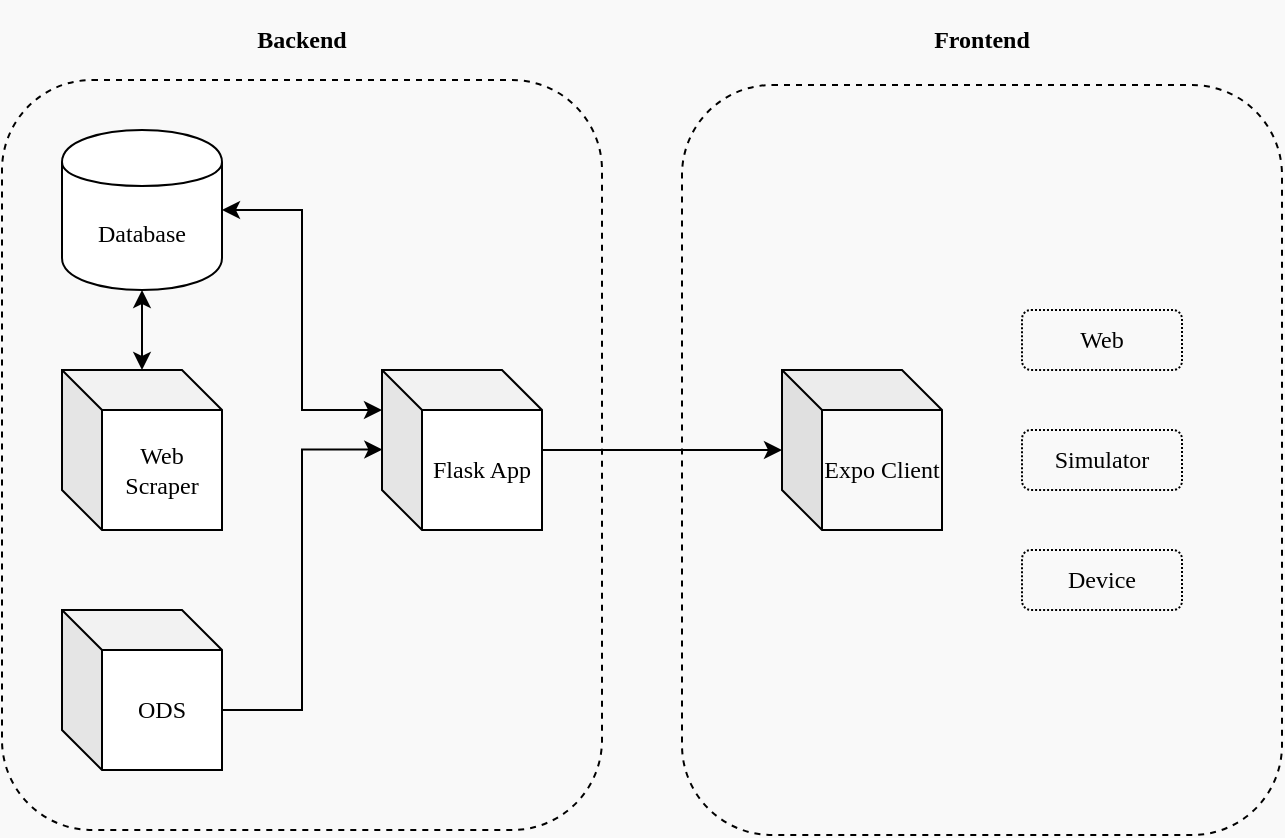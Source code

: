 <mxfile version="12.5.4" type="device"><diagram id="A4rgOBFHOdLzXdAt-deh" name="Page-1"><mxGraphModel dx="1115" dy="708" grid="1" gridSize="10" guides="1" tooltips="1" connect="1" arrows="1" fold="1" page="1" pageScale="1" pageWidth="850" pageHeight="1100" background="#F9F9F9" math="0" shadow="0"><root><mxCell id="0"/><mxCell id="1" parent="0"/><mxCell id="ZaFcKcPc9sSLXeCwLzqM-25" style="edgeStyle=orthogonalEdgeStyle;rounded=0;orthogonalLoop=1;jettySize=auto;html=1;exitX=0;exitY=0;exitDx=80;exitDy=50;exitPerimeter=0;entryX=0.002;entryY=0.497;entryDx=0;entryDy=0;entryPerimeter=0;startArrow=none;startFill=0;" parent="1" source="ZaFcKcPc9sSLXeCwLzqM-2" target="ZaFcKcPc9sSLXeCwLzqM-4" edge="1"><mxGeometry relative="1" as="geometry"/></mxCell><mxCell id="ZaFcKcPc9sSLXeCwLzqM-2" value="&lt;font face=&quot;Verdana&quot;&gt;ODS&lt;/font&gt;" style="shape=cube;whiteSpace=wrap;html=1;boundedLbl=1;backgroundOutline=1;darkOpacity=0.05;darkOpacity2=0.1;" parent="1" vertex="1"><mxGeometry x="40" y="305" width="80" height="80" as="geometry"/></mxCell><mxCell id="ZaFcKcPc9sSLXeCwLzqM-3" value="&lt;font face=&quot;Verdana&quot;&gt;Database&lt;/font&gt;" style="shape=cylinder;whiteSpace=wrap;html=1;boundedLbl=1;backgroundOutline=1;" parent="1" vertex="1"><mxGeometry x="40" y="65" width="80" height="80" as="geometry"/></mxCell><mxCell id="ZaFcKcPc9sSLXeCwLzqM-22" style="edgeStyle=orthogonalEdgeStyle;rounded=0;orthogonalLoop=1;jettySize=auto;html=1;entryX=1;entryY=0.5;entryDx=0;entryDy=0;startArrow=classic;startFill=1;" parent="1" source="ZaFcKcPc9sSLXeCwLzqM-4" target="ZaFcKcPc9sSLXeCwLzqM-3" edge="1"><mxGeometry relative="1" as="geometry"><Array as="points"><mxPoint x="160" y="205"/><mxPoint x="160" y="105"/></Array></mxGeometry></mxCell><mxCell id="ZaFcKcPc9sSLXeCwLzqM-27" style="edgeStyle=orthogonalEdgeStyle;rounded=0;orthogonalLoop=1;jettySize=auto;html=1;startArrow=none;startFill=0;" parent="1" source="ZaFcKcPc9sSLXeCwLzqM-4" target="ZaFcKcPc9sSLXeCwLzqM-13" edge="1"><mxGeometry relative="1" as="geometry"/></mxCell><mxCell id="ZaFcKcPc9sSLXeCwLzqM-4" value="&lt;font face=&quot;Verdana&quot;&gt;Flask App&lt;/font&gt;" style="shape=cube;whiteSpace=wrap;html=1;boundedLbl=1;backgroundOutline=1;darkOpacity=0.05;darkOpacity2=0.1;" parent="1" vertex="1"><mxGeometry x="200" y="185" width="80" height="80" as="geometry"/></mxCell><mxCell id="ZaFcKcPc9sSLXeCwLzqM-6" style="edgeStyle=orthogonalEdgeStyle;rounded=0;orthogonalLoop=1;jettySize=auto;html=1;entryX=0.5;entryY=1;entryDx=0;entryDy=0;startArrow=classic;startFill=1;" parent="1" source="ZaFcKcPc9sSLXeCwLzqM-5" target="ZaFcKcPc9sSLXeCwLzqM-3" edge="1"><mxGeometry relative="1" as="geometry"/></mxCell><mxCell id="ZaFcKcPc9sSLXeCwLzqM-12" value="" style="rounded=1;whiteSpace=wrap;html=1;dashed=1;fillColor=none;" parent="1" vertex="1"><mxGeometry x="10" y="40" width="300" height="375" as="geometry"/></mxCell><mxCell id="ZaFcKcPc9sSLXeCwLzqM-13" value="&lt;font face=&quot;Verdana&quot;&gt;Expo Client&lt;/font&gt;" style="shape=cube;whiteSpace=wrap;html=1;boundedLbl=1;backgroundOutline=1;darkOpacity=0.05;darkOpacity2=0.1;rounded=1;fillColor=none;" parent="1" vertex="1"><mxGeometry x="400" y="185" width="80" height="80" as="geometry"/></mxCell><mxCell id="ZaFcKcPc9sSLXeCwLzqM-18" value="Web" style="rounded=1;whiteSpace=wrap;html=1;fillColor=none;dashed=1;dashPattern=1 1;fontFamily=Verdana;" parent="1" vertex="1"><mxGeometry x="520" y="155" width="80" height="30" as="geometry"/></mxCell><mxCell id="ZaFcKcPc9sSLXeCwLzqM-19" value="&lt;font face=&quot;Verdana&quot;&gt;Device&lt;/font&gt;" style="rounded=1;whiteSpace=wrap;html=1;fillColor=none;dashed=1;dashPattern=1 1;" parent="1" vertex="1"><mxGeometry x="520" y="275" width="80" height="30" as="geometry"/></mxCell><mxCell id="ZaFcKcPc9sSLXeCwLzqM-20" value="&lt;font face=&quot;Verdana&quot;&gt;Simulator&lt;/font&gt;" style="rounded=1;whiteSpace=wrap;html=1;fillColor=none;dashed=1;dashPattern=1 1;" parent="1" vertex="1"><mxGeometry x="520" y="215" width="80" height="30" as="geometry"/></mxCell><mxCell id="ZaFcKcPc9sSLXeCwLzqM-5" value="&lt;div&gt;&lt;font face=&quot;Verdana&quot;&gt;Web&lt;/font&gt;&lt;/div&gt;&lt;div&gt;&lt;font face=&quot;Verdana&quot;&gt;Scraper&lt;br&gt;&lt;/font&gt;&lt;/div&gt;" style="shape=cube;whiteSpace=wrap;html=1;boundedLbl=1;backgroundOutline=1;darkOpacity=0.05;darkOpacity2=0.1;" parent="1" vertex="1"><mxGeometry x="40" y="185" width="80" height="80" as="geometry"/></mxCell><mxCell id="ZaFcKcPc9sSLXeCwLzqM-28" value="" style="rounded=1;whiteSpace=wrap;html=1;dashed=1;fillColor=none;glass=0;" parent="1" vertex="1"><mxGeometry x="350" y="42.5" width="300" height="375" as="geometry"/></mxCell><mxCell id="06r4mubEqP-U2GdV_HHQ-1" value="&lt;b&gt;&lt;font face=&quot;Verdana&quot;&gt;Backend&lt;/font&gt;&lt;/b&gt;" style="text;html=1;strokeColor=none;fillColor=none;align=center;verticalAlign=middle;whiteSpace=wrap;rounded=0;" vertex="1" parent="1"><mxGeometry x="100" width="120" height="40" as="geometry"/></mxCell><mxCell id="06r4mubEqP-U2GdV_HHQ-2" value="&lt;b&gt;&lt;font face=&quot;Verdana&quot;&gt;Frontend&lt;/font&gt;&lt;/b&gt;" style="text;html=1;strokeColor=none;fillColor=none;align=center;verticalAlign=middle;whiteSpace=wrap;rounded=0;" vertex="1" parent="1"><mxGeometry x="440" width="120" height="40" as="geometry"/></mxCell></root></mxGraphModel></diagram></mxfile>